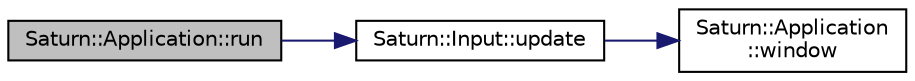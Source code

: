 digraph "Saturn::Application::run"
{
  edge [fontname="Helvetica",fontsize="10",labelfontname="Helvetica",labelfontsize="10"];
  node [fontname="Helvetica",fontsize="10",shape=record];
  rankdir="LR";
  Node23 [label="Saturn::Application::run",height=0.2,width=0.4,color="black", fillcolor="grey75", style="filled", fontcolor="black"];
  Node23 -> Node24 [color="midnightblue",fontsize="10",style="solid",fontname="Helvetica"];
  Node24 [label="Saturn::Input::update",height=0.2,width=0.4,color="black", fillcolor="white", style="filled",URL="$class_saturn_1_1_input.html#ae60cd4de37be05c80ee79955daeb98d0"];
  Node24 -> Node25 [color="midnightblue",fontsize="10",style="solid",fontname="Helvetica"];
  Node25 [label="Saturn::Application\l::window",height=0.2,width=0.4,color="black", fillcolor="white", style="filled",URL="$class_saturn_1_1_application.html#a0a819480dfc0fa3765415a943f987c4b"];
}
